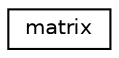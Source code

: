 digraph "Graphical Class Hierarchy"
{
  edge [fontname="Helvetica",fontsize="10",labelfontname="Helvetica",labelfontsize="10"];
  node [fontname="Helvetica",fontsize="10",shape=record];
  rankdir="LR";
  Node0 [label="matrix",height=0.2,width=0.4,color="black", fillcolor="white", style="filled",URL="$classmatrix.html",tooltip="The array with (n-rows x m-columns) dimensions of real values. Size of the array can&#39;t be changed..."];
}
